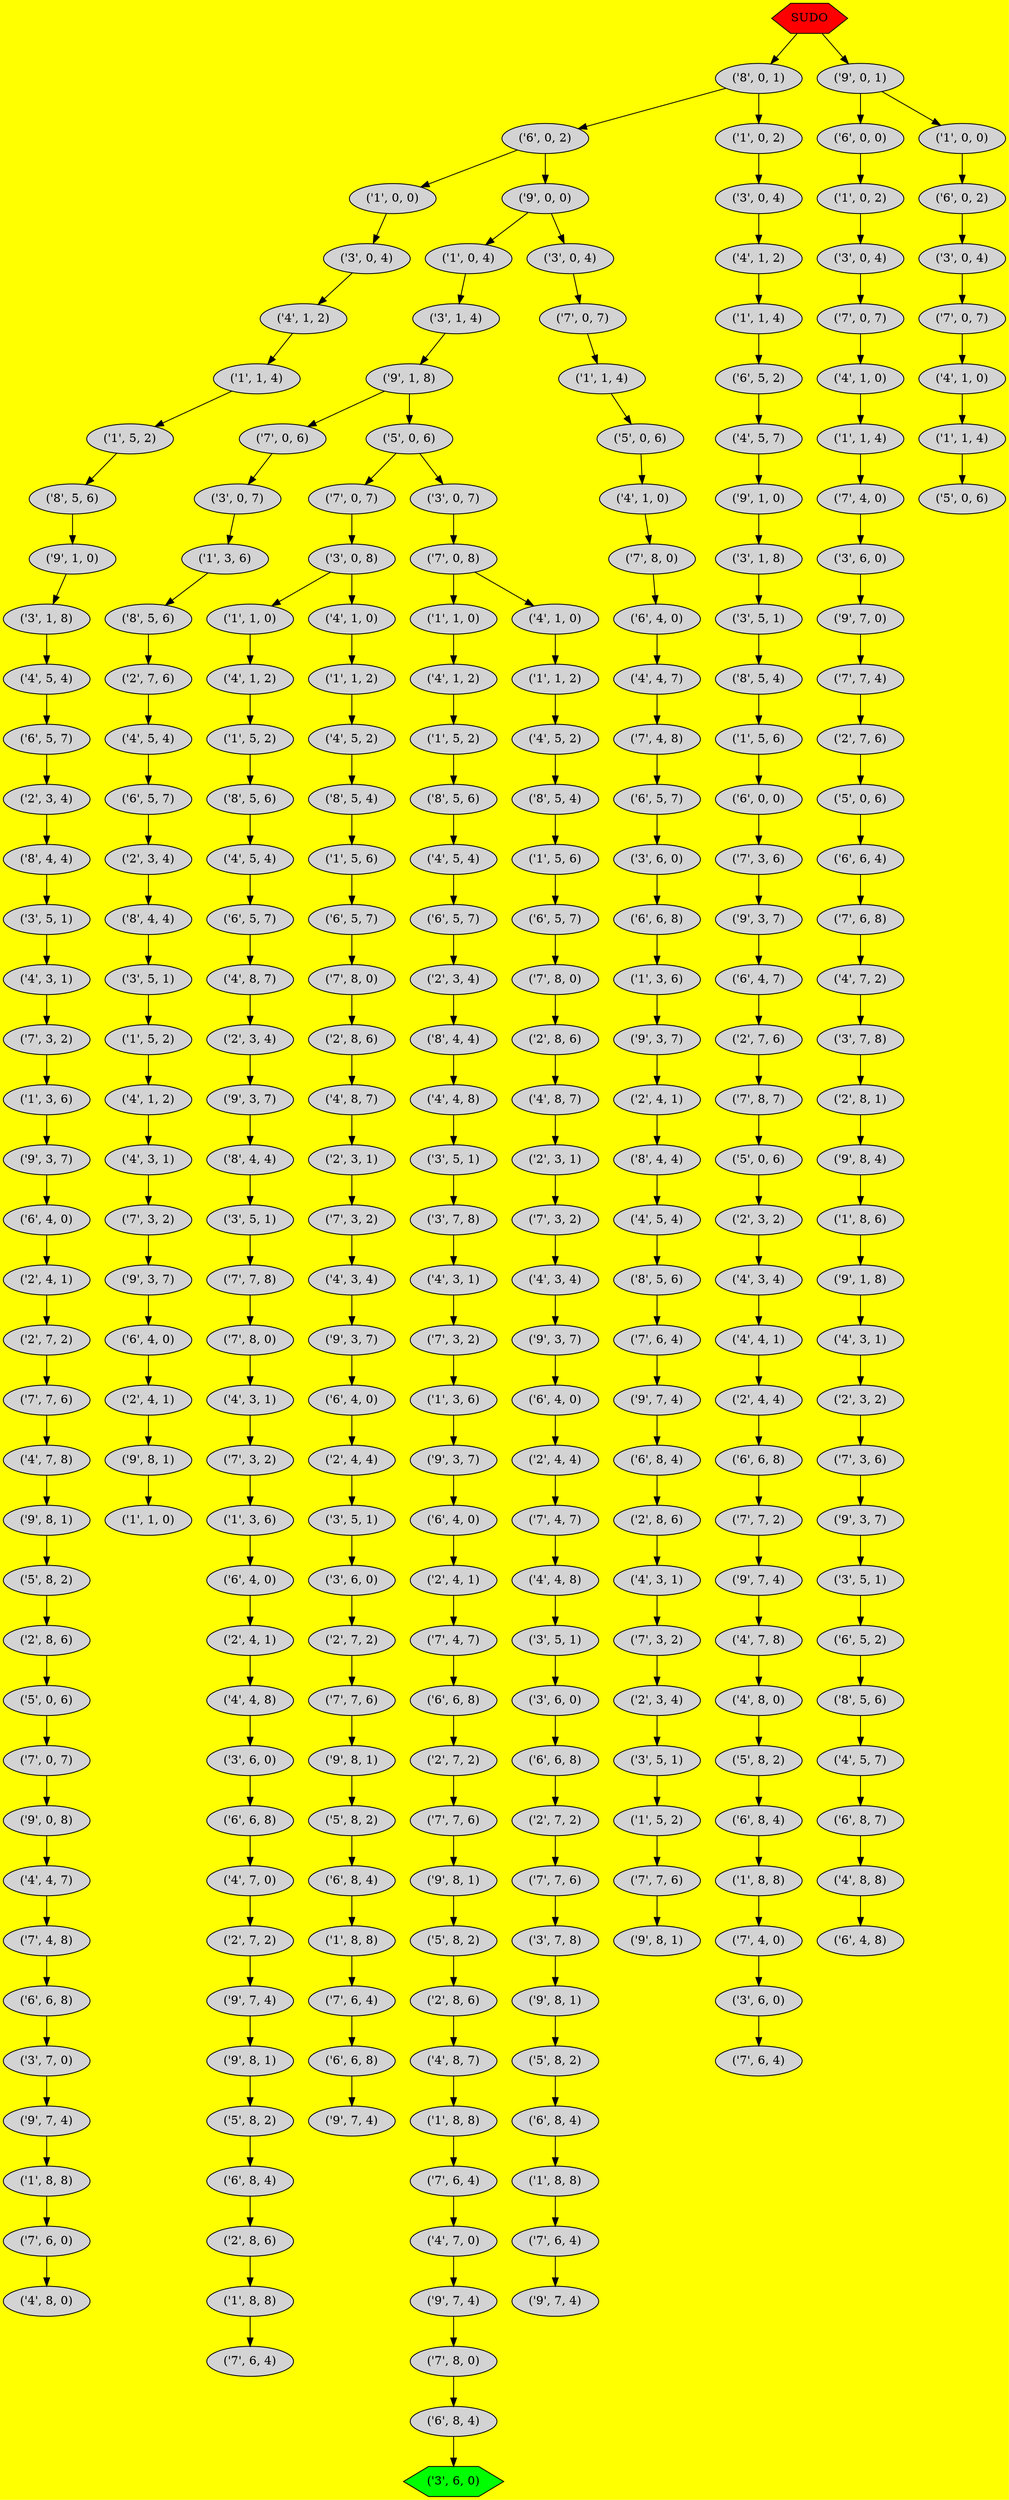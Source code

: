 digraph G {
   bgcolor="#FFFF00";
   node[style=filled];
   "SUDO"[shape=hexagon, fillcolor="#FF0000"];
   "[('8', 0, 1), 0]"[label="('8', 0, 1)"];
   "SUDO"->"[('8', 0, 1), 0]";
   "[('8', 0, 1), 0]"[label="('8', 0, 1)"];
   "[('6', 0, 2), 0]"[label="('6', 0, 2)"];
   "[('8', 0, 1), 0]"->"[('6', 0, 2), 0]";
   "[('6', 0, 2), 0]"[label="('6', 0, 2)"];
   "[('1', 0, 0), 0]"[label="('1', 0, 0)"];
   "[('6', 0, 2), 0]"->"[('1', 0, 0), 0]";
   "[('1', 0, 0), 0]"[label="('1', 0, 0)"];
   "[('3', 0, 4), 0]"[label="('3', 0, 4)"];
   "[('1', 0, 0), 0]"->"[('3', 0, 4), 0]";
   "[('3', 0, 4), 0]"[label="('3', 0, 4)"];
   "[('4', 1, 2), 0]"[label="('4', 1, 2)"];
   "[('3', 0, 4), 0]"->"[('4', 1, 2), 0]";
   "[('4', 1, 2), 0]"[label="('4', 1, 2)"];
   "[('1', 1, 4), 0]"[label="('1', 1, 4)"];
   "[('4', 1, 2), 0]"->"[('1', 1, 4), 0]";
   "[('1', 1, 4), 0]"[label="('1', 1, 4)"];
   "[('1', 5, 2), 0]"[label="('1', 5, 2)"];
   "[('1', 1, 4), 0]"->"[('1', 5, 2), 0]";
   "[('1', 5, 2), 0]"[label="('1', 5, 2)"];
   "[('8', 5, 6), 0]"[label="('8', 5, 6)"];
   "[('1', 5, 2), 0]"->"[('8', 5, 6), 0]";
   "[('8', 5, 6), 0]"[label="('8', 5, 6)"];
   "[('9', 1, 0), 0]"[label="('9', 1, 0)"];
   "[('8', 5, 6), 0]"->"[('9', 1, 0), 0]";
   "[('9', 1, 0), 0]"[label="('9', 1, 0)"];
   "[('3', 1, 8), 0]"[label="('3', 1, 8)"];
   "[('9', 1, 0), 0]"->"[('3', 1, 8), 0]";
   "[('3', 1, 8), 0]"[label="('3', 1, 8)"];
   "[('4', 5, 4), 0]"[label="('4', 5, 4)"];
   "[('3', 1, 8), 0]"->"[('4', 5, 4), 0]";
   "[('4', 5, 4), 0]"[label="('4', 5, 4)"];
   "[('6', 5, 7), 0]"[label="('6', 5, 7)"];
   "[('4', 5, 4), 0]"->"[('6', 5, 7), 0]";
   "[('6', 5, 7), 0]"[label="('6', 5, 7)"];
   "[('2', 3, 4), 0]"[label="('2', 3, 4)"];
   "[('6', 5, 7), 0]"->"[('2', 3, 4), 0]";
   "[('2', 3, 4), 0]"[label="('2', 3, 4)"];
   "[('8', 4, 4), 0]"[label="('8', 4, 4)"];
   "[('2', 3, 4), 0]"->"[('8', 4, 4), 0]";
   "[('8', 4, 4), 0]"[label="('8', 4, 4)"];
   "[('3', 5, 1), 0]"[label="('3', 5, 1)"];
   "[('8', 4, 4), 0]"->"[('3', 5, 1), 0]";
   "[('3', 5, 1), 0]"[label="('3', 5, 1)"];
   "[('4', 3, 1), 0]"[label="('4', 3, 1)"];
   "[('3', 5, 1), 0]"->"[('4', 3, 1), 0]";
   "[('4', 3, 1), 0]"[label="('4', 3, 1)"];
   "[('7', 3, 2), 0]"[label="('7', 3, 2)"];
   "[('4', 3, 1), 0]"->"[('7', 3, 2), 0]";
   "[('7', 3, 2), 0]"[label="('7', 3, 2)"];
   "[('1', 3, 6), 0]"[label="('1', 3, 6)"];
   "[('7', 3, 2), 0]"->"[('1', 3, 6), 0]";
   "[('1', 3, 6), 0]"[label="('1', 3, 6)"];
   "[('9', 3, 7), 0]"[label="('9', 3, 7)"];
   "[('1', 3, 6), 0]"->"[('9', 3, 7), 0]";
   "[('9', 3, 7), 0]"[label="('9', 3, 7)"];
   "[('6', 4, 0), 0]"[label="('6', 4, 0)"];
   "[('9', 3, 7), 0]"->"[('6', 4, 0), 0]";
   "[('6', 4, 0), 0]"[label="('6', 4, 0)"];
   "[('2', 4, 1), 0]"[label="('2', 4, 1)"];
   "[('6', 4, 0), 0]"->"[('2', 4, 1), 0]";
   "[('2', 4, 1), 0]"[label="('2', 4, 1)"];
   "[('2', 7, 2), 0]"[label="('2', 7, 2)"];
   "[('2', 4, 1), 0]"->"[('2', 7, 2), 0]";
   "[('2', 7, 2), 0]"[label="('2', 7, 2)"];
   "[('7', 7, 6), 0]"[label="('7', 7, 6)"];
   "[('2', 7, 2), 0]"->"[('7', 7, 6), 0]";
   "[('7', 7, 6), 0]"[label="('7', 7, 6)"];
   "[('4', 7, 8), 0]"[label="('4', 7, 8)"];
   "[('7', 7, 6), 0]"->"[('4', 7, 8), 0]";
   "[('4', 7, 8), 0]"[label="('4', 7, 8)"];
   "[('9', 8, 1), 0]"[label="('9', 8, 1)"];
   "[('4', 7, 8), 0]"->"[('9', 8, 1), 0]";
   "[('9', 8, 1), 0]"[label="('9', 8, 1)"];
   "[('5', 8, 2), 0]"[label="('5', 8, 2)"];
   "[('9', 8, 1), 0]"->"[('5', 8, 2), 0]";
   "[('5', 8, 2), 0]"[label="('5', 8, 2)"];
   "[('2', 8, 6), 0]"[label="('2', 8, 6)"];
   "[('5', 8, 2), 0]"->"[('2', 8, 6), 0]";
   "[('2', 8, 6), 0]"[label="('2', 8, 6)"];
   "[('5', 0, 6), 0]"[label="('5', 0, 6)"];
   "[('2', 8, 6), 0]"->"[('5', 0, 6), 0]";
   "[('5', 0, 6), 0]"[label="('5', 0, 6)"];
   "[('7', 0, 7), 0]"[label="('7', 0, 7)"];
   "[('5', 0, 6), 0]"->"[('7', 0, 7), 0]";
   "[('7', 0, 7), 0]"[label="('7', 0, 7)"];
   "[('9', 0, 8), 0]"[label="('9', 0, 8)"];
   "[('7', 0, 7), 0]"->"[('9', 0, 8), 0]";
   "[('9', 0, 8), 0]"[label="('9', 0, 8)"];
   "[('4', 4, 7), 0]"[label="('4', 4, 7)"];
   "[('9', 0, 8), 0]"->"[('4', 4, 7), 0]";
   "[('4', 4, 7), 0]"[label="('4', 4, 7)"];
   "[('7', 4, 8), 0]"[label="('7', 4, 8)"];
   "[('4', 4, 7), 0]"->"[('7', 4, 8), 0]";
   "[('7', 4, 8), 0]"[label="('7', 4, 8)"];
   "[('6', 6, 8), 0]"[label="('6', 6, 8)"];
   "[('7', 4, 8), 0]"->"[('6', 6, 8), 0]";
   "[('6', 6, 8), 0]"[label="('6', 6, 8)"];
   "[('3', 7, 0), 0]"[label="('3', 7, 0)"];
   "[('6', 6, 8), 0]"->"[('3', 7, 0), 0]";
   "[('3', 7, 0), 0]"[label="('3', 7, 0)"];
   "[('9', 7, 4), 0]"[label="('9', 7, 4)"];
   "[('3', 7, 0), 0]"->"[('9', 7, 4), 0]";
   "[('9', 7, 4), 0]"[label="('9', 7, 4)"];
   "[('1', 8, 8), 0]"[label="('1', 8, 8)"];
   "[('9', 7, 4), 0]"->"[('1', 8, 8), 0]";
   "[('1', 8, 8), 0]"[label="('1', 8, 8)"];
   "[('7', 6, 0), 0]"[label="('7', 6, 0)"];
   "[('1', 8, 8), 0]"->"[('7', 6, 0), 0]";
   "[('7', 6, 0), 0]"[label="('7', 6, 0)"];
   "[('4', 8, 0), 0]"[label="('4', 8, 0)"];
   "[('7', 6, 0), 0]"->"[('4', 8, 0), 0]";
   "[('6', 0, 2), 0]"[label="('6', 0, 2)"];
   "[('9', 0, 0), 1]"[label="('9', 0, 0)"];
   "[('6', 0, 2), 0]"->"[('9', 0, 0), 1]";
   "[('9', 0, 0), 1]"[label="('9', 0, 0)"];
   "[('1', 0, 4), 1]"[label="('1', 0, 4)"];
   "[('9', 0, 0), 1]"->"[('1', 0, 4), 1]";
   "[('1', 0, 4), 1]"[label="('1', 0, 4)"];
   "[('3', 1, 4), 1]"[label="('3', 1, 4)"];
   "[('1', 0, 4), 1]"->"[('3', 1, 4), 1]";
   "[('3', 1, 4), 1]"[label="('3', 1, 4)"];
   "[('9', 1, 8), 1]"[label="('9', 1, 8)"];
   "[('3', 1, 4), 1]"->"[('9', 1, 8), 1]";
   "[('9', 1, 8), 1]"[label="('9', 1, 8)"];
   "[('7', 0, 6), 1]"[label="('7', 0, 6)"];
   "[('9', 1, 8), 1]"->"[('7', 0, 6), 1]";
   "[('7', 0, 6), 1]"[label="('7', 0, 6)"];
   "[('3', 0, 7), 1]"[label="('3', 0, 7)"];
   "[('7', 0, 6), 1]"->"[('3', 0, 7), 1]";
   "[('3', 0, 7), 1]"[label="('3', 0, 7)"];
   "[('1', 3, 6), 1]"[label="('1', 3, 6)"];
   "[('3', 0, 7), 1]"->"[('1', 3, 6), 1]";
   "[('1', 3, 6), 1]"[label="('1', 3, 6)"];
   "[('8', 5, 6), 1]"[label="('8', 5, 6)"];
   "[('1', 3, 6), 1]"->"[('8', 5, 6), 1]";
   "[('8', 5, 6), 1]"[label="('8', 5, 6)"];
   "[('2', 7, 6), 1]"[label="('2', 7, 6)"];
   "[('8', 5, 6), 1]"->"[('2', 7, 6), 1]";
   "[('2', 7, 6), 1]"[label="('2', 7, 6)"];
   "[('4', 5, 4), 1]"[label="('4', 5, 4)"];
   "[('2', 7, 6), 1]"->"[('4', 5, 4), 1]";
   "[('4', 5, 4), 1]"[label="('4', 5, 4)"];
   "[('6', 5, 7), 1]"[label="('6', 5, 7)"];
   "[('4', 5, 4), 1]"->"[('6', 5, 7), 1]";
   "[('6', 5, 7), 1]"[label="('6', 5, 7)"];
   "[('2', 3, 4), 1]"[label="('2', 3, 4)"];
   "[('6', 5, 7), 1]"->"[('2', 3, 4), 1]";
   "[('2', 3, 4), 1]"[label="('2', 3, 4)"];
   "[('8', 4, 4), 1]"[label="('8', 4, 4)"];
   "[('2', 3, 4), 1]"->"[('8', 4, 4), 1]";
   "[('8', 4, 4), 1]"[label="('8', 4, 4)"];
   "[('3', 5, 1), 1]"[label="('3', 5, 1)"];
   "[('8', 4, 4), 1]"->"[('3', 5, 1), 1]";
   "[('3', 5, 1), 1]"[label="('3', 5, 1)"];
   "[('1', 5, 2), 1]"[label="('1', 5, 2)"];
   "[('3', 5, 1), 1]"->"[('1', 5, 2), 1]";
   "[('1', 5, 2), 1]"[label="('1', 5, 2)"];
   "[('4', 1, 2), 1]"[label="('4', 1, 2)"];
   "[('1', 5, 2), 1]"->"[('4', 1, 2), 1]";
   "[('4', 1, 2), 1]"[label="('4', 1, 2)"];
   "[('4', 3, 1), 1]"[label="('4', 3, 1)"];
   "[('4', 1, 2), 1]"->"[('4', 3, 1), 1]";
   "[('4', 3, 1), 1]"[label="('4', 3, 1)"];
   "[('7', 3, 2), 1]"[label="('7', 3, 2)"];
   "[('4', 3, 1), 1]"->"[('7', 3, 2), 1]";
   "[('7', 3, 2), 1]"[label="('7', 3, 2)"];
   "[('9', 3, 7), 1]"[label="('9', 3, 7)"];
   "[('7', 3, 2), 1]"->"[('9', 3, 7), 1]";
   "[('9', 3, 7), 1]"[label="('9', 3, 7)"];
   "[('6', 4, 0), 1]"[label="('6', 4, 0)"];
   "[('9', 3, 7), 1]"->"[('6', 4, 0), 1]";
   "[('6', 4, 0), 1]"[label="('6', 4, 0)"];
   "[('2', 4, 1), 1]"[label="('2', 4, 1)"];
   "[('6', 4, 0), 1]"->"[('2', 4, 1), 1]";
   "[('2', 4, 1), 1]"[label="('2', 4, 1)"];
   "[('9', 8, 1), 1]"[label="('9', 8, 1)"];
   "[('2', 4, 1), 1]"->"[('9', 8, 1), 1]";
   "[('9', 8, 1), 1]"[label="('9', 8, 1)"];
   "[('1', 1, 0), 1]"[label="('1', 1, 0)"];
   "[('9', 8, 1), 1]"->"[('1', 1, 0), 1]";
   "[('9', 1, 8), 1]"[label="('9', 1, 8)"];
   "[('5', 0, 6), 2]"[label="('5', 0, 6)"];
   "[('9', 1, 8), 1]"->"[('5', 0, 6), 2]";
   "[('5', 0, 6), 2]"[label="('5', 0, 6)"];
   "[('7', 0, 7), 2]"[label="('7', 0, 7)"];
   "[('5', 0, 6), 2]"->"[('7', 0, 7), 2]";
   "[('7', 0, 7), 2]"[label="('7', 0, 7)"];
   "[('3', 0, 8), 2]"[label="('3', 0, 8)"];
   "[('7', 0, 7), 2]"->"[('3', 0, 8), 2]";
   "[('3', 0, 8), 2]"[label="('3', 0, 8)"];
   "[('1', 1, 0), 2]"[label="('1', 1, 0)"];
   "[('3', 0, 8), 2]"->"[('1', 1, 0), 2]";
   "[('1', 1, 0), 2]"[label="('1', 1, 0)"];
   "[('4', 1, 2), 2]"[label="('4', 1, 2)"];
   "[('1', 1, 0), 2]"->"[('4', 1, 2), 2]";
   "[('4', 1, 2), 2]"[label="('4', 1, 2)"];
   "[('1', 5, 2), 2]"[label="('1', 5, 2)"];
   "[('4', 1, 2), 2]"->"[('1', 5, 2), 2]";
   "[('1', 5, 2), 2]"[label="('1', 5, 2)"];
   "[('8', 5, 6), 2]"[label="('8', 5, 6)"];
   "[('1', 5, 2), 2]"->"[('8', 5, 6), 2]";
   "[('8', 5, 6), 2]"[label="('8', 5, 6)"];
   "[('4', 5, 4), 2]"[label="('4', 5, 4)"];
   "[('8', 5, 6), 2]"->"[('4', 5, 4), 2]";
   "[('4', 5, 4), 2]"[label="('4', 5, 4)"];
   "[('6', 5, 7), 2]"[label="('6', 5, 7)"];
   "[('4', 5, 4), 2]"->"[('6', 5, 7), 2]";
   "[('6', 5, 7), 2]"[label="('6', 5, 7)"];
   "[('4', 8, 7), 2]"[label="('4', 8, 7)"];
   "[('6', 5, 7), 2]"->"[('4', 8, 7), 2]";
   "[('4', 8, 7), 2]"[label="('4', 8, 7)"];
   "[('2', 3, 4), 2]"[label="('2', 3, 4)"];
   "[('4', 8, 7), 2]"->"[('2', 3, 4), 2]";
   "[('2', 3, 4), 2]"[label="('2', 3, 4)"];
   "[('9', 3, 7), 2]"[label="('9', 3, 7)"];
   "[('2', 3, 4), 2]"->"[('9', 3, 7), 2]";
   "[('9', 3, 7), 2]"[label="('9', 3, 7)"];
   "[('8', 4, 4), 2]"[label="('8', 4, 4)"];
   "[('9', 3, 7), 2]"->"[('8', 4, 4), 2]";
   "[('8', 4, 4), 2]"[label="('8', 4, 4)"];
   "[('3', 5, 1), 2]"[label="('3', 5, 1)"];
   "[('8', 4, 4), 2]"->"[('3', 5, 1), 2]";
   "[('3', 5, 1), 2]"[label="('3', 5, 1)"];
   "[('7', 7, 8), 2]"[label="('7', 7, 8)"];
   "[('3', 5, 1), 2]"->"[('7', 7, 8), 2]";
   "[('7', 7, 8), 2]"[label="('7', 7, 8)"];
   "[('7', 8, 0), 2]"[label="('7', 8, 0)"];
   "[('7', 7, 8), 2]"->"[('7', 8, 0), 2]";
   "[('7', 8, 0), 2]"[label="('7', 8, 0)"];
   "[('4', 3, 1), 2]"[label="('4', 3, 1)"];
   "[('7', 8, 0), 2]"->"[('4', 3, 1), 2]";
   "[('4', 3, 1), 2]"[label="('4', 3, 1)"];
   "[('7', 3, 2), 2]"[label="('7', 3, 2)"];
   "[('4', 3, 1), 2]"->"[('7', 3, 2), 2]";
   "[('7', 3, 2), 2]"[label="('7', 3, 2)"];
   "[('1', 3, 6), 2]"[label="('1', 3, 6)"];
   "[('7', 3, 2), 2]"->"[('1', 3, 6), 2]";
   "[('1', 3, 6), 2]"[label="('1', 3, 6)"];
   "[('6', 4, 0), 2]"[label="('6', 4, 0)"];
   "[('1', 3, 6), 2]"->"[('6', 4, 0), 2]";
   "[('6', 4, 0), 2]"[label="('6', 4, 0)"];
   "[('2', 4, 1), 2]"[label="('2', 4, 1)"];
   "[('6', 4, 0), 2]"->"[('2', 4, 1), 2]";
   "[('2', 4, 1), 2]"[label="('2', 4, 1)"];
   "[('4', 4, 8), 2]"[label="('4', 4, 8)"];
   "[('2', 4, 1), 2]"->"[('4', 4, 8), 2]";
   "[('4', 4, 8), 2]"[label="('4', 4, 8)"];
   "[('3', 6, 0), 2]"[label="('3', 6, 0)"];
   "[('4', 4, 8), 2]"->"[('3', 6, 0), 2]";
   "[('3', 6, 0), 2]"[label="('3', 6, 0)"];
   "[('6', 6, 8), 2]"[label="('6', 6, 8)"];
   "[('3', 6, 0), 2]"->"[('6', 6, 8), 2]";
   "[('6', 6, 8), 2]"[label="('6', 6, 8)"];
   "[('4', 7, 0), 2]"[label="('4', 7, 0)"];
   "[('6', 6, 8), 2]"->"[('4', 7, 0), 2]";
   "[('4', 7, 0), 2]"[label="('4', 7, 0)"];
   "[('2', 7, 2), 2]"[label="('2', 7, 2)"];
   "[('4', 7, 0), 2]"->"[('2', 7, 2), 2]";
   "[('2', 7, 2), 2]"[label="('2', 7, 2)"];
   "[('9', 7, 4), 2]"[label="('9', 7, 4)"];
   "[('2', 7, 2), 2]"->"[('9', 7, 4), 2]";
   "[('9', 7, 4), 2]"[label="('9', 7, 4)"];
   "[('9', 8, 1), 2]"[label="('9', 8, 1)"];
   "[('9', 7, 4), 2]"->"[('9', 8, 1), 2]";
   "[('9', 8, 1), 2]"[label="('9', 8, 1)"];
   "[('5', 8, 2), 2]"[label="('5', 8, 2)"];
   "[('9', 8, 1), 2]"->"[('5', 8, 2), 2]";
   "[('5', 8, 2), 2]"[label="('5', 8, 2)"];
   "[('6', 8, 4), 2]"[label="('6', 8, 4)"];
   "[('5', 8, 2), 2]"->"[('6', 8, 4), 2]";
   "[('6', 8, 4), 2]"[label="('6', 8, 4)"];
   "[('2', 8, 6), 2]"[label="('2', 8, 6)"];
   "[('6', 8, 4), 2]"->"[('2', 8, 6), 2]";
   "[('2', 8, 6), 2]"[label="('2', 8, 6)"];
   "[('1', 8, 8), 2]"[label="('1', 8, 8)"];
   "[('2', 8, 6), 2]"->"[('1', 8, 8), 2]";
   "[('1', 8, 8), 2]"[label="('1', 8, 8)"];
   "[('7', 6, 4), 2]"[label="('7', 6, 4)"];
   "[('1', 8, 8), 2]"->"[('7', 6, 4), 2]";
   "[('3', 0, 8), 2]"[label="('3', 0, 8)"];
   "[('4', 1, 0), 3]"[label="('4', 1, 0)"];
   "[('3', 0, 8), 2]"->"[('4', 1, 0), 3]";
   "[('4', 1, 0), 3]"[label="('4', 1, 0)"];
   "[('1', 1, 2), 3]"[label="('1', 1, 2)"];
   "[('4', 1, 0), 3]"->"[('1', 1, 2), 3]";
   "[('1', 1, 2), 3]"[label="('1', 1, 2)"];
   "[('4', 5, 2), 3]"[label="('4', 5, 2)"];
   "[('1', 1, 2), 3]"->"[('4', 5, 2), 3]";
   "[('4', 5, 2), 3]"[label="('4', 5, 2)"];
   "[('8', 5, 4), 3]"[label="('8', 5, 4)"];
   "[('4', 5, 2), 3]"->"[('8', 5, 4), 3]";
   "[('8', 5, 4), 3]"[label="('8', 5, 4)"];
   "[('1', 5, 6), 3]"[label="('1', 5, 6)"];
   "[('8', 5, 4), 3]"->"[('1', 5, 6), 3]";
   "[('1', 5, 6), 3]"[label="('1', 5, 6)"];
   "[('6', 5, 7), 3]"[label="('6', 5, 7)"];
   "[('1', 5, 6), 3]"->"[('6', 5, 7), 3]";
   "[('6', 5, 7), 3]"[label="('6', 5, 7)"];
   "[('7', 8, 0), 3]"[label="('7', 8, 0)"];
   "[('6', 5, 7), 3]"->"[('7', 8, 0), 3]";
   "[('7', 8, 0), 3]"[label="('7', 8, 0)"];
   "[('2', 8, 6), 3]"[label="('2', 8, 6)"];
   "[('7', 8, 0), 3]"->"[('2', 8, 6), 3]";
   "[('2', 8, 6), 3]"[label="('2', 8, 6)"];
   "[('4', 8, 7), 3]"[label="('4', 8, 7)"];
   "[('2', 8, 6), 3]"->"[('4', 8, 7), 3]";
   "[('4', 8, 7), 3]"[label="('4', 8, 7)"];
   "[('2', 3, 1), 3]"[label="('2', 3, 1)"];
   "[('4', 8, 7), 3]"->"[('2', 3, 1), 3]";
   "[('2', 3, 1), 3]"[label="('2', 3, 1)"];
   "[('7', 3, 2), 3]"[label="('7', 3, 2)"];
   "[('2', 3, 1), 3]"->"[('7', 3, 2), 3]";
   "[('7', 3, 2), 3]"[label="('7', 3, 2)"];
   "[('4', 3, 4), 3]"[label="('4', 3, 4)"];
   "[('7', 3, 2), 3]"->"[('4', 3, 4), 3]";
   "[('4', 3, 4), 3]"[label="('4', 3, 4)"];
   "[('9', 3, 7), 3]"[label="('9', 3, 7)"];
   "[('4', 3, 4), 3]"->"[('9', 3, 7), 3]";
   "[('9', 3, 7), 3]"[label="('9', 3, 7)"];
   "[('6', 4, 0), 3]"[label="('6', 4, 0)"];
   "[('9', 3, 7), 3]"->"[('6', 4, 0), 3]";
   "[('6', 4, 0), 3]"[label="('6', 4, 0)"];
   "[('2', 4, 4), 3]"[label="('2', 4, 4)"];
   "[('6', 4, 0), 3]"->"[('2', 4, 4), 3]";
   "[('2', 4, 4), 3]"[label="('2', 4, 4)"];
   "[('3', 5, 1), 3]"[label="('3', 5, 1)"];
   "[('2', 4, 4), 3]"->"[('3', 5, 1), 3]";
   "[('3', 5, 1), 3]"[label="('3', 5, 1)"];
   "[('3', 6, 0), 3]"[label="('3', 6, 0)"];
   "[('3', 5, 1), 3]"->"[('3', 6, 0), 3]";
   "[('3', 6, 0), 3]"[label="('3', 6, 0)"];
   "[('2', 7, 2), 3]"[label="('2', 7, 2)"];
   "[('3', 6, 0), 3]"->"[('2', 7, 2), 3]";
   "[('2', 7, 2), 3]"[label="('2', 7, 2)"];
   "[('7', 7, 6), 3]"[label="('7', 7, 6)"];
   "[('2', 7, 2), 3]"->"[('7', 7, 6), 3]";
   "[('7', 7, 6), 3]"[label="('7', 7, 6)"];
   "[('9', 8, 1), 3]"[label="('9', 8, 1)"];
   "[('7', 7, 6), 3]"->"[('9', 8, 1), 3]";
   "[('9', 8, 1), 3]"[label="('9', 8, 1)"];
   "[('5', 8, 2), 3]"[label="('5', 8, 2)"];
   "[('9', 8, 1), 3]"->"[('5', 8, 2), 3]";
   "[('5', 8, 2), 3]"[label="('5', 8, 2)"];
   "[('6', 8, 4), 3]"[label="('6', 8, 4)"];
   "[('5', 8, 2), 3]"->"[('6', 8, 4), 3]";
   "[('6', 8, 4), 3]"[label="('6', 8, 4)"];
   "[('1', 8, 8), 3]"[label="('1', 8, 8)"];
   "[('6', 8, 4), 3]"->"[('1', 8, 8), 3]";
   "[('1', 8, 8), 3]"[label="('1', 8, 8)"];
   "[('7', 6, 4), 3]"[label="('7', 6, 4)"];
   "[('1', 8, 8), 3]"->"[('7', 6, 4), 3]";
   "[('7', 6, 4), 3]"[label="('7', 6, 4)"];
   "[('6', 6, 8), 3]"[label="('6', 6, 8)"];
   "[('7', 6, 4), 3]"->"[('6', 6, 8), 3]";
   "[('6', 6, 8), 3]"[label="('6', 6, 8)"];
   "[('9', 7, 4), 3]"[label="('9', 7, 4)"];
   "[('6', 6, 8), 3]"->"[('9', 7, 4), 3]";
   "[('5', 0, 6), 2]"[label="('5', 0, 6)"];
   "[('3', 0, 7), 5]"[label="('3', 0, 7)"];
   "[('5', 0, 6), 2]"->"[('3', 0, 7), 5]";
   "[('3', 0, 7), 5]"[label="('3', 0, 7)"];
   "[('7', 0, 8), 5]"[label="('7', 0, 8)"];
   "[('3', 0, 7), 5]"->"[('7', 0, 8), 5]";
   "[('7', 0, 8), 5]"[label="('7', 0, 8)"];
   "[('1', 1, 0), 5]"[label="('1', 1, 0)"];
   "[('7', 0, 8), 5]"->"[('1', 1, 0), 5]";
   "[('1', 1, 0), 5]"[label="('1', 1, 0)"];
   "[('4', 1, 2), 5]"[label="('4', 1, 2)"];
   "[('1', 1, 0), 5]"->"[('4', 1, 2), 5]";
   "[('4', 1, 2), 5]"[label="('4', 1, 2)"];
   "[('1', 5, 2), 5]"[label="('1', 5, 2)"];
   "[('4', 1, 2), 5]"->"[('1', 5, 2), 5]";
   "[('1', 5, 2), 5]"[label="('1', 5, 2)"];
   "[('8', 5, 6), 5]"[label="('8', 5, 6)"];
   "[('1', 5, 2), 5]"->"[('8', 5, 6), 5]";
   "[('8', 5, 6), 5]"[label="('8', 5, 6)"];
   "[('4', 5, 4), 5]"[label="('4', 5, 4)"];
   "[('8', 5, 6), 5]"->"[('4', 5, 4), 5]";
   "[('4', 5, 4), 5]"[label="('4', 5, 4)"];
   "[('6', 5, 7), 5]"[label="('6', 5, 7)"];
   "[('4', 5, 4), 5]"->"[('6', 5, 7), 5]";
   "[('6', 5, 7), 5]"[label="('6', 5, 7)"];
   "[('2', 3, 4), 5]"[label="('2', 3, 4)"];
   "[('6', 5, 7), 5]"->"[('2', 3, 4), 5]";
   "[('2', 3, 4), 5]"[label="('2', 3, 4)"];
   "[('8', 4, 4), 5]"[label="('8', 4, 4)"];
   "[('2', 3, 4), 5]"->"[('8', 4, 4), 5]";
   "[('8', 4, 4), 5]"[label="('8', 4, 4)"];
   "[('4', 4, 8), 5]"[label="('4', 4, 8)"];
   "[('8', 4, 4), 5]"->"[('4', 4, 8), 5]";
   "[('4', 4, 8), 5]"[label="('4', 4, 8)"];
   "[('3', 5, 1), 5]"[label="('3', 5, 1)"];
   "[('4', 4, 8), 5]"->"[('3', 5, 1), 5]";
   "[('3', 5, 1), 5]"[label="('3', 5, 1)"];
   "[('3', 7, 8), 5]"[label="('3', 7, 8)"];
   "[('3', 5, 1), 5]"->"[('3', 7, 8), 5]";
   "[('3', 7, 8), 5]"[label="('3', 7, 8)"];
   "[('4', 3, 1), 5]"[label="('4', 3, 1)"];
   "[('3', 7, 8), 5]"->"[('4', 3, 1), 5]";
   "[('4', 3, 1), 5]"[label="('4', 3, 1)"];
   "[('7', 3, 2), 5]"[label="('7', 3, 2)"];
   "[('4', 3, 1), 5]"->"[('7', 3, 2), 5]";
   "[('7', 3, 2), 5]"[label="('7', 3, 2)"];
   "[('1', 3, 6), 5]"[label="('1', 3, 6)"];
   "[('7', 3, 2), 5]"->"[('1', 3, 6), 5]";
   "[('1', 3, 6), 5]"[label="('1', 3, 6)"];
   "[('9', 3, 7), 5]"[label="('9', 3, 7)"];
   "[('1', 3, 6), 5]"->"[('9', 3, 7), 5]";
   "[('9', 3, 7), 5]"[label="('9', 3, 7)"];
   "[('6', 4, 0), 5]"[label="('6', 4, 0)"];
   "[('9', 3, 7), 5]"->"[('6', 4, 0), 5]";
   "[('6', 4, 0), 5]"[label="('6', 4, 0)"];
   "[('2', 4, 1), 5]"[label="('2', 4, 1)"];
   "[('6', 4, 0), 5]"->"[('2', 4, 1), 5]";
   "[('2', 4, 1), 5]"[label="('2', 4, 1)"];
   "[('7', 4, 7), 5]"[label="('7', 4, 7)"];
   "[('2', 4, 1), 5]"->"[('7', 4, 7), 5]";
   "[('7', 4, 7), 5]"[label="('7', 4, 7)"];
   "[('6', 6, 8), 5]"[label="('6', 6, 8)"];
   "[('7', 4, 7), 5]"->"[('6', 6, 8), 5]";
   "[('6', 6, 8), 5]"[label="('6', 6, 8)"];
   "[('2', 7, 2), 5]"[label="('2', 7, 2)"];
   "[('6', 6, 8), 5]"->"[('2', 7, 2), 5]";
   "[('2', 7, 2), 5]"[label="('2', 7, 2)"];
   "[('7', 7, 6), 5]"[label="('7', 7, 6)"];
   "[('2', 7, 2), 5]"->"[('7', 7, 6), 5]";
   "[('7', 7, 6), 5]"[label="('7', 7, 6)"];
   "[('9', 8, 1), 5]"[label="('9', 8, 1)"];
   "[('7', 7, 6), 5]"->"[('9', 8, 1), 5]";
   "[('9', 8, 1), 5]"[label="('9', 8, 1)"];
   "[('5', 8, 2), 5]"[label="('5', 8, 2)"];
   "[('9', 8, 1), 5]"->"[('5', 8, 2), 5]";
   "[('5', 8, 2), 5]"[label="('5', 8, 2)"];
   "[('2', 8, 6), 5]"[label="('2', 8, 6)"];
   "[('5', 8, 2), 5]"->"[('2', 8, 6), 5]";
   "[('2', 8, 6), 5]"[label="('2', 8, 6)"];
   "[('4', 8, 7), 5]"[label="('4', 8, 7)"];
   "[('2', 8, 6), 5]"->"[('4', 8, 7), 5]";
   "[('4', 8, 7), 5]"[label="('4', 8, 7)"];
   "[('1', 8, 8), 5]"[label="('1', 8, 8)"];
   "[('4', 8, 7), 5]"->"[('1', 8, 8), 5]";
   "[('1', 8, 8), 5]"[label="('1', 8, 8)"];
   "[('7', 6, 4), 5]"[label="('7', 6, 4)"];
   "[('1', 8, 8), 5]"->"[('7', 6, 4), 5]";
   "[('7', 6, 4), 5]"[label="('7', 6, 4)"];
   "[('4', 7, 0), 5]"[label="('4', 7, 0)"];
   "[('7', 6, 4), 5]"->"[('4', 7, 0), 5]";
   "[('4', 7, 0), 5]"[label="('4', 7, 0)"];
   "[('9', 7, 4), 5]"[label="('9', 7, 4)"];
   "[('4', 7, 0), 5]"->"[('9', 7, 4), 5]";
   "[('9', 7, 4), 5]"[label="('9', 7, 4)"];
   "[('7', 8, 0), 5]"[label="('7', 8, 0)"];
   "[('9', 7, 4), 5]"->"[('7', 8, 0), 5]";
   "[('7', 8, 0), 5]"[label="('7', 8, 0)"];
   "[('6', 8, 4), 5]"[label="('6', 8, 4)"];
   "[('7', 8, 0), 5]"->"[('6', 8, 4), 5]";
   "[('6', 8, 4), 5]"[label="('6', 8, 4)"];
   "[('3', 6, 0), 5]"[label="('3', 6, 0)", shape=hexagon, fillcolor="#00FF00"];
   "[('6', 8, 4), 5]"->"[('3', 6, 0), 5]";
   "[('7', 0, 8), 5]"[label="('7', 0, 8)"];
   "[('4', 1, 0), 6]"[label="('4', 1, 0)"];
   "[('7', 0, 8), 5]"->"[('4', 1, 0), 6]";
   "[('4', 1, 0), 6]"[label="('4', 1, 0)"];
   "[('1', 1, 2), 6]"[label="('1', 1, 2)"];
   "[('4', 1, 0), 6]"->"[('1', 1, 2), 6]";
   "[('1', 1, 2), 6]"[label="('1', 1, 2)"];
   "[('4', 5, 2), 6]"[label="('4', 5, 2)"];
   "[('1', 1, 2), 6]"->"[('4', 5, 2), 6]";
   "[('4', 5, 2), 6]"[label="('4', 5, 2)"];
   "[('8', 5, 4), 6]"[label="('8', 5, 4)"];
   "[('4', 5, 2), 6]"->"[('8', 5, 4), 6]";
   "[('8', 5, 4), 6]"[label="('8', 5, 4)"];
   "[('1', 5, 6), 6]"[label="('1', 5, 6)"];
   "[('8', 5, 4), 6]"->"[('1', 5, 6), 6]";
   "[('1', 5, 6), 6]"[label="('1', 5, 6)"];
   "[('6', 5, 7), 6]"[label="('6', 5, 7)"];
   "[('1', 5, 6), 6]"->"[('6', 5, 7), 6]";
   "[('6', 5, 7), 6]"[label="('6', 5, 7)"];
   "[('7', 8, 0), 6]"[label="('7', 8, 0)"];
   "[('6', 5, 7), 6]"->"[('7', 8, 0), 6]";
   "[('7', 8, 0), 6]"[label="('7', 8, 0)"];
   "[('2', 8, 6), 6]"[label="('2', 8, 6)"];
   "[('7', 8, 0), 6]"->"[('2', 8, 6), 6]";
   "[('2', 8, 6), 6]"[label="('2', 8, 6)"];
   "[('4', 8, 7), 6]"[label="('4', 8, 7)"];
   "[('2', 8, 6), 6]"->"[('4', 8, 7), 6]";
   "[('4', 8, 7), 6]"[label="('4', 8, 7)"];
   "[('2', 3, 1), 6]"[label="('2', 3, 1)"];
   "[('4', 8, 7), 6]"->"[('2', 3, 1), 6]";
   "[('2', 3, 1), 6]"[label="('2', 3, 1)"];
   "[('7', 3, 2), 6]"[label="('7', 3, 2)"];
   "[('2', 3, 1), 6]"->"[('7', 3, 2), 6]";
   "[('7', 3, 2), 6]"[label="('7', 3, 2)"];
   "[('4', 3, 4), 6]"[label="('4', 3, 4)"];
   "[('7', 3, 2), 6]"->"[('4', 3, 4), 6]";
   "[('4', 3, 4), 6]"[label="('4', 3, 4)"];
   "[('9', 3, 7), 6]"[label="('9', 3, 7)"];
   "[('4', 3, 4), 6]"->"[('9', 3, 7), 6]";
   "[('9', 3, 7), 6]"[label="('9', 3, 7)"];
   "[('6', 4, 0), 6]"[label="('6', 4, 0)"];
   "[('9', 3, 7), 6]"->"[('6', 4, 0), 6]";
   "[('6', 4, 0), 6]"[label="('6', 4, 0)"];
   "[('2', 4, 4), 6]"[label="('2', 4, 4)"];
   "[('6', 4, 0), 6]"->"[('2', 4, 4), 6]";
   "[('2', 4, 4), 6]"[label="('2', 4, 4)"];
   "[('7', 4, 7), 6]"[label="('7', 4, 7)"];
   "[('2', 4, 4), 6]"->"[('7', 4, 7), 6]";
   "[('7', 4, 7), 6]"[label="('7', 4, 7)"];
   "[('4', 4, 8), 6]"[label="('4', 4, 8)"];
   "[('7', 4, 7), 6]"->"[('4', 4, 8), 6]";
   "[('4', 4, 8), 6]"[label="('4', 4, 8)"];
   "[('3', 5, 1), 6]"[label="('3', 5, 1)"];
   "[('4', 4, 8), 6]"->"[('3', 5, 1), 6]";
   "[('3', 5, 1), 6]"[label="('3', 5, 1)"];
   "[('3', 6, 0), 6]"[label="('3', 6, 0)"];
   "[('3', 5, 1), 6]"->"[('3', 6, 0), 6]";
   "[('3', 6, 0), 6]"[label="('3', 6, 0)"];
   "[('6', 6, 8), 6]"[label="('6', 6, 8)"];
   "[('3', 6, 0), 6]"->"[('6', 6, 8), 6]";
   "[('6', 6, 8), 6]"[label="('6', 6, 8)"];
   "[('2', 7, 2), 6]"[label="('2', 7, 2)"];
   "[('6', 6, 8), 6]"->"[('2', 7, 2), 6]";
   "[('2', 7, 2), 6]"[label="('2', 7, 2)"];
   "[('7', 7, 6), 6]"[label="('7', 7, 6)"];
   "[('2', 7, 2), 6]"->"[('7', 7, 6), 6]";
   "[('7', 7, 6), 6]"[label="('7', 7, 6)"];
   "[('3', 7, 8), 6]"[label="('3', 7, 8)"];
   "[('7', 7, 6), 6]"->"[('3', 7, 8), 6]";
   "[('3', 7, 8), 6]"[label="('3', 7, 8)"];
   "[('9', 8, 1), 6]"[label="('9', 8, 1)"];
   "[('3', 7, 8), 6]"->"[('9', 8, 1), 6]";
   "[('9', 8, 1), 6]"[label="('9', 8, 1)"];
   "[('5', 8, 2), 6]"[label="('5', 8, 2)"];
   "[('9', 8, 1), 6]"->"[('5', 8, 2), 6]";
   "[('5', 8, 2), 6]"[label="('5', 8, 2)"];
   "[('6', 8, 4), 6]"[label="('6', 8, 4)"];
   "[('5', 8, 2), 6]"->"[('6', 8, 4), 6]";
   "[('6', 8, 4), 6]"[label="('6', 8, 4)"];
   "[('1', 8, 8), 6]"[label="('1', 8, 8)"];
   "[('6', 8, 4), 6]"->"[('1', 8, 8), 6]";
   "[('1', 8, 8), 6]"[label="('1', 8, 8)"];
   "[('7', 6, 4), 6]"[label="('7', 6, 4)"];
   "[('1', 8, 8), 6]"->"[('7', 6, 4), 6]";
   "[('7', 6, 4), 6]"[label="('7', 6, 4)"];
   "[('9', 7, 4), 6]"[label="('9', 7, 4)"];
   "[('7', 6, 4), 6]"->"[('9', 7, 4), 6]";
   "[('9', 0, 0), 1]"[label="('9', 0, 0)"];
   "[('3', 0, 4), 10]"[label="('3', 0, 4)"];
   "[('9', 0, 0), 1]"->"[('3', 0, 4), 10]";
   "[('3', 0, 4), 10]"[label="('3', 0, 4)"];
   "[('7', 0, 7), 10]"[label="('7', 0, 7)"];
   "[('3', 0, 4), 10]"->"[('7', 0, 7), 10]";
   "[('7', 0, 7), 10]"[label="('7', 0, 7)"];
   "[('1', 1, 4), 10]"[label="('1', 1, 4)"];
   "[('7', 0, 7), 10]"->"[('1', 1, 4), 10]";
   "[('1', 1, 4), 10]"[label="('1', 1, 4)"];
   "[('5', 0, 6), 10]"[label="('5', 0, 6)"];
   "[('1', 1, 4), 10]"->"[('5', 0, 6), 10]";
   "[('5', 0, 6), 10]"[label="('5', 0, 6)"];
   "[('4', 1, 0), 10]"[label="('4', 1, 0)"];
   "[('5', 0, 6), 10]"->"[('4', 1, 0), 10]";
   "[('4', 1, 0), 10]"[label="('4', 1, 0)"];
   "[('7', 8, 0), 10]"[label="('7', 8, 0)"];
   "[('4', 1, 0), 10]"->"[('7', 8, 0), 10]";
   "[('7', 8, 0), 10]"[label="('7', 8, 0)"];
   "[('6', 4, 0), 10]"[label="('6', 4, 0)"];
   "[('7', 8, 0), 10]"->"[('6', 4, 0), 10]";
   "[('6', 4, 0), 10]"[label="('6', 4, 0)"];
   "[('4', 4, 7), 10]"[label="('4', 4, 7)"];
   "[('6', 4, 0), 10]"->"[('4', 4, 7), 10]";
   "[('4', 4, 7), 10]"[label="('4', 4, 7)"];
   "[('7', 4, 8), 10]"[label="('7', 4, 8)"];
   "[('4', 4, 7), 10]"->"[('7', 4, 8), 10]";
   "[('7', 4, 8), 10]"[label="('7', 4, 8)"];
   "[('6', 5, 7), 10]"[label="('6', 5, 7)"];
   "[('7', 4, 8), 10]"->"[('6', 5, 7), 10]";
   "[('6', 5, 7), 10]"[label="('6', 5, 7)"];
   "[('3', 6, 0), 10]"[label="('3', 6, 0)"];
   "[('6', 5, 7), 10]"->"[('3', 6, 0), 10]";
   "[('3', 6, 0), 10]"[label="('3', 6, 0)"];
   "[('6', 6, 8), 10]"[label="('6', 6, 8)"];
   "[('3', 6, 0), 10]"->"[('6', 6, 8), 10]";
   "[('6', 6, 8), 10]"[label="('6', 6, 8)"];
   "[('1', 3, 6), 10]"[label="('1', 3, 6)"];
   "[('6', 6, 8), 10]"->"[('1', 3, 6), 10]";
   "[('1', 3, 6), 10]"[label="('1', 3, 6)"];
   "[('9', 3, 7), 10]"[label="('9', 3, 7)"];
   "[('1', 3, 6), 10]"->"[('9', 3, 7), 10]";
   "[('9', 3, 7), 10]"[label="('9', 3, 7)"];
   "[('2', 4, 1), 10]"[label="('2', 4, 1)"];
   "[('9', 3, 7), 10]"->"[('2', 4, 1), 10]";
   "[('2', 4, 1), 10]"[label="('2', 4, 1)"];
   "[('8', 4, 4), 10]"[label="('8', 4, 4)"];
   "[('2', 4, 1), 10]"->"[('8', 4, 4), 10]";
   "[('8', 4, 4), 10]"[label="('8', 4, 4)"];
   "[('4', 5, 4), 10]"[label="('4', 5, 4)"];
   "[('8', 4, 4), 10]"->"[('4', 5, 4), 10]";
   "[('4', 5, 4), 10]"[label="('4', 5, 4)"];
   "[('8', 5, 6), 10]"[label="('8', 5, 6)"];
   "[('4', 5, 4), 10]"->"[('8', 5, 6), 10]";
   "[('8', 5, 6), 10]"[label="('8', 5, 6)"];
   "[('7', 6, 4), 10]"[label="('7', 6, 4)"];
   "[('8', 5, 6), 10]"->"[('7', 6, 4), 10]";
   "[('7', 6, 4), 10]"[label="('7', 6, 4)"];
   "[('9', 7, 4), 10]"[label="('9', 7, 4)"];
   "[('7', 6, 4), 10]"->"[('9', 7, 4), 10]";
   "[('9', 7, 4), 10]"[label="('9', 7, 4)"];
   "[('6', 8, 4), 10]"[label="('6', 8, 4)"];
   "[('9', 7, 4), 10]"->"[('6', 8, 4), 10]";
   "[('6', 8, 4), 10]"[label="('6', 8, 4)"];
   "[('2', 8, 6), 10]"[label="('2', 8, 6)"];
   "[('6', 8, 4), 10]"->"[('2', 8, 6), 10]";
   "[('2', 8, 6), 10]"[label="('2', 8, 6)"];
   "[('4', 3, 1), 10]"[label="('4', 3, 1)"];
   "[('2', 8, 6), 10]"->"[('4', 3, 1), 10]";
   "[('4', 3, 1), 10]"[label="('4', 3, 1)"];
   "[('7', 3, 2), 10]"[label="('7', 3, 2)"];
   "[('4', 3, 1), 10]"->"[('7', 3, 2), 10]";
   "[('7', 3, 2), 10]"[label="('7', 3, 2)"];
   "[('2', 3, 4), 10]"[label="('2', 3, 4)"];
   "[('7', 3, 2), 10]"->"[('2', 3, 4), 10]";
   "[('2', 3, 4), 10]"[label="('2', 3, 4)"];
   "[('3', 5, 1), 10]"[label="('3', 5, 1)"];
   "[('2', 3, 4), 10]"->"[('3', 5, 1), 10]";
   "[('3', 5, 1), 10]"[label="('3', 5, 1)"];
   "[('1', 5, 2), 10]"[label="('1', 5, 2)"];
   "[('3', 5, 1), 10]"->"[('1', 5, 2), 10]";
   "[('1', 5, 2), 10]"[label="('1', 5, 2)"];
   "[('7', 7, 6), 10]"[label="('7', 7, 6)"];
   "[('1', 5, 2), 10]"->"[('7', 7, 6), 10]";
   "[('7', 7, 6), 10]"[label="('7', 7, 6)"];
   "[('9', 8, 1), 10]"[label="('9', 8, 1)"];
   "[('7', 7, 6), 10]"->"[('9', 8, 1), 10]";
   "[('8', 0, 1), 0]"[label="('8', 0, 1)"];
   "[('1', 0, 2), 13]"[label="('1', 0, 2)"];
   "[('8', 0, 1), 0]"->"[('1', 0, 2), 13]";
   "[('1', 0, 2), 13]"[label="('1', 0, 2)"];
   "[('3', 0, 4), 13]"[label="('3', 0, 4)"];
   "[('1', 0, 2), 13]"->"[('3', 0, 4), 13]";
   "[('3', 0, 4), 13]"[label="('3', 0, 4)"];
   "[('4', 1, 2), 13]"[label="('4', 1, 2)"];
   "[('3', 0, 4), 13]"->"[('4', 1, 2), 13]";
   "[('4', 1, 2), 13]"[label="('4', 1, 2)"];
   "[('1', 1, 4), 13]"[label="('1', 1, 4)"];
   "[('4', 1, 2), 13]"->"[('1', 1, 4), 13]";
   "[('1', 1, 4), 13]"[label="('1', 1, 4)"];
   "[('6', 5, 2), 13]"[label="('6', 5, 2)"];
   "[('1', 1, 4), 13]"->"[('6', 5, 2), 13]";
   "[('6', 5, 2), 13]"[label="('6', 5, 2)"];
   "[('4', 5, 7), 13]"[label="('4', 5, 7)"];
   "[('6', 5, 2), 13]"->"[('4', 5, 7), 13]";
   "[('4', 5, 7), 13]"[label="('4', 5, 7)"];
   "[('9', 1, 0), 13]"[label="('9', 1, 0)"];
   "[('4', 5, 7), 13]"->"[('9', 1, 0), 13]";
   "[('9', 1, 0), 13]"[label="('9', 1, 0)"];
   "[('3', 1, 8), 13]"[label="('3', 1, 8)"];
   "[('9', 1, 0), 13]"->"[('3', 1, 8), 13]";
   "[('3', 1, 8), 13]"[label="('3', 1, 8)"];
   "[('3', 5, 1), 13]"[label="('3', 5, 1)"];
   "[('3', 1, 8), 13]"->"[('3', 5, 1), 13]";
   "[('3', 5, 1), 13]"[label="('3', 5, 1)"];
   "[('8', 5, 4), 13]"[label="('8', 5, 4)"];
   "[('3', 5, 1), 13]"->"[('8', 5, 4), 13]";
   "[('8', 5, 4), 13]"[label="('8', 5, 4)"];
   "[('1', 5, 6), 13]"[label="('1', 5, 6)"];
   "[('8', 5, 4), 13]"->"[('1', 5, 6), 13]";
   "[('1', 5, 6), 13]"[label="('1', 5, 6)"];
   "[('6', 0, 0), 13]"[label="('6', 0, 0)"];
   "[('1', 5, 6), 13]"->"[('6', 0, 0), 13]";
   "[('6', 0, 0), 13]"[label="('6', 0, 0)"];
   "[('7', 3, 6), 13]"[label="('7', 3, 6)"];
   "[('6', 0, 0), 13]"->"[('7', 3, 6), 13]";
   "[('7', 3, 6), 13]"[label="('7', 3, 6)"];
   "[('9', 3, 7), 13]"[label="('9', 3, 7)"];
   "[('7', 3, 6), 13]"->"[('9', 3, 7), 13]";
   "[('9', 3, 7), 13]"[label="('9', 3, 7)"];
   "[('6', 4, 7), 13]"[label="('6', 4, 7)"];
   "[('9', 3, 7), 13]"->"[('6', 4, 7), 13]";
   "[('6', 4, 7), 13]"[label="('6', 4, 7)"];
   "[('2', 7, 6), 13]"[label="('2', 7, 6)"];
   "[('6', 4, 7), 13]"->"[('2', 7, 6), 13]";
   "[('2', 7, 6), 13]"[label="('2', 7, 6)"];
   "[('7', 8, 7), 13]"[label="('7', 8, 7)"];
   "[('2', 7, 6), 13]"->"[('7', 8, 7), 13]";
   "[('7', 8, 7), 13]"[label="('7', 8, 7)"];
   "[('5', 0, 6), 13]"[label="('5', 0, 6)"];
   "[('7', 8, 7), 13]"->"[('5', 0, 6), 13]";
   "[('5', 0, 6), 13]"[label="('5', 0, 6)"];
   "[('2', 3, 2), 13]"[label="('2', 3, 2)"];
   "[('5', 0, 6), 13]"->"[('2', 3, 2), 13]";
   "[('2', 3, 2), 13]"[label="('2', 3, 2)"];
   "[('4', 3, 4), 13]"[label="('4', 3, 4)"];
   "[('2', 3, 2), 13]"->"[('4', 3, 4), 13]";
   "[('4', 3, 4), 13]"[label="('4', 3, 4)"];
   "[('4', 4, 1), 13]"[label="('4', 4, 1)"];
   "[('4', 3, 4), 13]"->"[('4', 4, 1), 13]";
   "[('4', 4, 1), 13]"[label="('4', 4, 1)"];
   "[('2', 4, 4), 13]"[label="('2', 4, 4)"];
   "[('4', 4, 1), 13]"->"[('2', 4, 4), 13]";
   "[('2', 4, 4), 13]"[label="('2', 4, 4)"];
   "[('6', 6, 8), 13]"[label="('6', 6, 8)"];
   "[('2', 4, 4), 13]"->"[('6', 6, 8), 13]";
   "[('6', 6, 8), 13]"[label="('6', 6, 8)"];
   "[('7', 7, 2), 13]"[label="('7', 7, 2)"];
   "[('6', 6, 8), 13]"->"[('7', 7, 2), 13]";
   "[('7', 7, 2), 13]"[label="('7', 7, 2)"];
   "[('9', 7, 4), 13]"[label="('9', 7, 4)"];
   "[('7', 7, 2), 13]"->"[('9', 7, 4), 13]";
   "[('9', 7, 4), 13]"[label="('9', 7, 4)"];
   "[('4', 7, 8), 13]"[label="('4', 7, 8)"];
   "[('9', 7, 4), 13]"->"[('4', 7, 8), 13]";
   "[('4', 7, 8), 13]"[label="('4', 7, 8)"];
   "[('4', 8, 0), 13]"[label="('4', 8, 0)"];
   "[('4', 7, 8), 13]"->"[('4', 8, 0), 13]";
   "[('4', 8, 0), 13]"[label="('4', 8, 0)"];
   "[('5', 8, 2), 13]"[label="('5', 8, 2)"];
   "[('4', 8, 0), 13]"->"[('5', 8, 2), 13]";
   "[('5', 8, 2), 13]"[label="('5', 8, 2)"];
   "[('6', 8, 4), 13]"[label="('6', 8, 4)"];
   "[('5', 8, 2), 13]"->"[('6', 8, 4), 13]";
   "[('6', 8, 4), 13]"[label="('6', 8, 4)"];
   "[('1', 8, 8), 13]"[label="('1', 8, 8)"];
   "[('6', 8, 4), 13]"->"[('1', 8, 8), 13]";
   "[('1', 8, 8), 13]"[label="('1', 8, 8)"];
   "[('7', 4, 0), 13]"[label="('7', 4, 0)"];
   "[('1', 8, 8), 13]"->"[('7', 4, 0), 13]";
   "[('7', 4, 0), 13]"[label="('7', 4, 0)"];
   "[('3', 6, 0), 13]"[label="('3', 6, 0)"];
   "[('7', 4, 0), 13]"->"[('3', 6, 0), 13]";
   "[('3', 6, 0), 13]"[label="('3', 6, 0)"];
   "[('7', 6, 4), 13]"[label="('7', 6, 4)"];
   "[('3', 6, 0), 13]"->"[('7', 6, 4), 13]";
   "SUDO"[shape=hexagon, fillcolor="#FF0000"];
   "[('9', 0, 1), 15]"[label="('9', 0, 1)"];
   "SUDO"->"[('9', 0, 1), 15]";
   "[('9', 0, 1), 15]"[label="('9', 0, 1)"];
   "[('6', 0, 0), 15]"[label="('6', 0, 0)"];
   "[('9', 0, 1), 15]"->"[('6', 0, 0), 15]";
   "[('6', 0, 0), 15]"[label="('6', 0, 0)"];
   "[('1', 0, 2), 15]"[label="('1', 0, 2)"];
   "[('6', 0, 0), 15]"->"[('1', 0, 2), 15]";
   "[('1', 0, 2), 15]"[label="('1', 0, 2)"];
   "[('3', 0, 4), 15]"[label="('3', 0, 4)"];
   "[('1', 0, 2), 15]"->"[('3', 0, 4), 15]";
   "[('3', 0, 4), 15]"[label="('3', 0, 4)"];
   "[('7', 0, 7), 15]"[label="('7', 0, 7)"];
   "[('3', 0, 4), 15]"->"[('7', 0, 7), 15]";
   "[('7', 0, 7), 15]"[label="('7', 0, 7)"];
   "[('4', 1, 0), 15]"[label="('4', 1, 0)"];
   "[('7', 0, 7), 15]"->"[('4', 1, 0), 15]";
   "[('4', 1, 0), 15]"[label="('4', 1, 0)"];
   "[('1', 1, 4), 15]"[label="('1', 1, 4)"];
   "[('4', 1, 0), 15]"->"[('1', 1, 4), 15]";
   "[('1', 1, 4), 15]"[label="('1', 1, 4)"];
   "[('7', 4, 0), 15]"[label="('7', 4, 0)"];
   "[('1', 1, 4), 15]"->"[('7', 4, 0), 15]";
   "[('7', 4, 0), 15]"[label="('7', 4, 0)"];
   "[('3', 6, 0), 15]"[label="('3', 6, 0)"];
   "[('7', 4, 0), 15]"->"[('3', 6, 0), 15]";
   "[('3', 6, 0), 15]"[label="('3', 6, 0)"];
   "[('9', 7, 0), 15]"[label="('9', 7, 0)"];
   "[('3', 6, 0), 15]"->"[('9', 7, 0), 15]";
   "[('9', 7, 0), 15]"[label="('9', 7, 0)"];
   "[('7', 7, 4), 15]"[label="('7', 7, 4)"];
   "[('9', 7, 0), 15]"->"[('7', 7, 4), 15]";
   "[('7', 7, 4), 15]"[label="('7', 7, 4)"];
   "[('2', 7, 6), 15]"[label="('2', 7, 6)"];
   "[('7', 7, 4), 15]"->"[('2', 7, 6), 15]";
   "[('2', 7, 6), 15]"[label="('2', 7, 6)"];
   "[('5', 0, 6), 15]"[label="('5', 0, 6)"];
   "[('2', 7, 6), 15]"->"[('5', 0, 6), 15]";
   "[('5', 0, 6), 15]"[label="('5', 0, 6)"];
   "[('6', 6, 4), 15]"[label="('6', 6, 4)"];
   "[('5', 0, 6), 15]"->"[('6', 6, 4), 15]";
   "[('6', 6, 4), 15]"[label="('6', 6, 4)"];
   "[('7', 6, 8), 15]"[label="('7', 6, 8)"];
   "[('6', 6, 4), 15]"->"[('7', 6, 8), 15]";
   "[('7', 6, 8), 15]"[label="('7', 6, 8)"];
   "[('4', 7, 2), 15]"[label="('4', 7, 2)"];
   "[('7', 6, 8), 15]"->"[('4', 7, 2), 15]";
   "[('4', 7, 2), 15]"[label="('4', 7, 2)"];
   "[('3', 7, 8), 15]"[label="('3', 7, 8)"];
   "[('4', 7, 2), 15]"->"[('3', 7, 8), 15]";
   "[('3', 7, 8), 15]"[label="('3', 7, 8)"];
   "[('2', 8, 1), 15]"[label="('2', 8, 1)"];
   "[('3', 7, 8), 15]"->"[('2', 8, 1), 15]";
   "[('2', 8, 1), 15]"[label="('2', 8, 1)"];
   "[('9', 8, 4), 15]"[label="('9', 8, 4)"];
   "[('2', 8, 1), 15]"->"[('9', 8, 4), 15]";
   "[('9', 8, 4), 15]"[label="('9', 8, 4)"];
   "[('1', 8, 6), 15]"[label="('1', 8, 6)"];
   "[('9', 8, 4), 15]"->"[('1', 8, 6), 15]";
   "[('1', 8, 6), 15]"[label="('1', 8, 6)"];
   "[('9', 1, 8), 15]"[label="('9', 1, 8)"];
   "[('1', 8, 6), 15]"->"[('9', 1, 8), 15]";
   "[('9', 1, 8), 15]"[label="('9', 1, 8)"];
   "[('4', 3, 1), 15]"[label="('4', 3, 1)"];
   "[('9', 1, 8), 15]"->"[('4', 3, 1), 15]";
   "[('4', 3, 1), 15]"[label="('4', 3, 1)"];
   "[('2', 3, 2), 15]"[label="('2', 3, 2)"];
   "[('4', 3, 1), 15]"->"[('2', 3, 2), 15]";
   "[('2', 3, 2), 15]"[label="('2', 3, 2)"];
   "[('7', 3, 6), 15]"[label="('7', 3, 6)"];
   "[('2', 3, 2), 15]"->"[('7', 3, 6), 15]";
   "[('7', 3, 6), 15]"[label="('7', 3, 6)"];
   "[('9', 3, 7), 15]"[label="('9', 3, 7)"];
   "[('7', 3, 6), 15]"->"[('9', 3, 7), 15]";
   "[('9', 3, 7), 15]"[label="('9', 3, 7)"];
   "[('3', 5, 1), 15]"[label="('3', 5, 1)"];
   "[('9', 3, 7), 15]"->"[('3', 5, 1), 15]";
   "[('3', 5, 1), 15]"[label="('3', 5, 1)"];
   "[('6', 5, 2), 15]"[label="('6', 5, 2)"];
   "[('3', 5, 1), 15]"->"[('6', 5, 2), 15]";
   "[('6', 5, 2), 15]"[label="('6', 5, 2)"];
   "[('8', 5, 6), 15]"[label="('8', 5, 6)"];
   "[('6', 5, 2), 15]"->"[('8', 5, 6), 15]";
   "[('8', 5, 6), 15]"[label="('8', 5, 6)"];
   "[('4', 5, 7), 15]"[label="('4', 5, 7)"];
   "[('8', 5, 6), 15]"->"[('4', 5, 7), 15]";
   "[('4', 5, 7), 15]"[label="('4', 5, 7)"];
   "[('6', 8, 7), 15]"[label="('6', 8, 7)"];
   "[('4', 5, 7), 15]"->"[('6', 8, 7), 15]";
   "[('6', 8, 7), 15]"[label="('6', 8, 7)"];
   "[('4', 8, 8), 15]"[label="('4', 8, 8)"];
   "[('6', 8, 7), 15]"->"[('4', 8, 8), 15]";
   "[('4', 8, 8), 15]"[label="('4', 8, 8)"];
   "[('6', 4, 8), 15]"[label="('6', 4, 8)"];
   "[('4', 8, 8), 15]"->"[('6', 4, 8), 15]";
   "[('9', 0, 1), 15]"[label="('9', 0, 1)"];
   "[('1', 0, 0), 16]"[label="('1', 0, 0)"];
   "[('9', 0, 1), 15]"->"[('1', 0, 0), 16]";
   "[('1', 0, 0), 16]"[label="('1', 0, 0)"];
   "[('6', 0, 2), 16]"[label="('6', 0, 2)"];
   "[('1', 0, 0), 16]"->"[('6', 0, 2), 16]";
   "[('6', 0, 2), 16]"[label="('6', 0, 2)"];
   "[('3', 0, 4), 16]"[label="('3', 0, 4)"];
   "[('6', 0, 2), 16]"->"[('3', 0, 4), 16]";
   "[('3', 0, 4), 16]"[label="('3', 0, 4)"];
   "[('7', 0, 7), 16]"[label="('7', 0, 7)"];
   "[('3', 0, 4), 16]"->"[('7', 0, 7), 16]";
   "[('7', 0, 7), 16]"[label="('7', 0, 7)"];
   "[('4', 1, 0), 16]"[label="('4', 1, 0)"];
   "[('7', 0, 7), 16]"->"[('4', 1, 0), 16]";
   "[('4', 1, 0), 16]"[label="('4', 1, 0)"];
   "[('1', 1, 4), 16]"[label="('1', 1, 4)"];
   "[('4', 1, 0), 16]"->"[('1', 1, 4), 16]";
   "[('1', 1, 4), 16]"[label="('1', 1, 4)"];
   "[('5', 0, 6), 16]"[label="('5', 0, 6)"];
   "[('1', 1, 4), 16]"->"[('5', 0, 6), 16]";
}